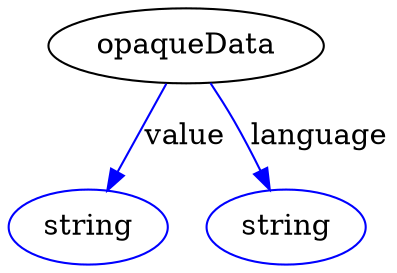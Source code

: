 digraph {
	graph [bb="0,0,142.78,122"];
	node [label="\N"];
	opaqueData	[height=0.5,
		label=opaqueData,
		pos="69.251,104",
		width=1.4538];
	value	[color=blue,
		height=0.5,
		label=string,
		pos="30.251,18",
		width=0.8403];
	opaqueData -> value	[color=blue,
		label=value,
		lp="67.409,61",
		pos="e,37.998,35.687 61.359,86.001 55.878,74.197 48.474,58.25 42.264,44.875",
		style=solid];
	language	[color=blue,
		height=0.5,
		label=string,
		pos="109.25,18",
		width=0.8403];
	opaqueData -> language	[color=blue,
		label=language,
		lp="117.52,61",
		pos="e,101.43,35.808 77.597,85.932 80.367,80.237 83.456,73.852 86.251,68 89.759,60.654 93.526,52.669 96.976,45.318",
		style=solid];
}

